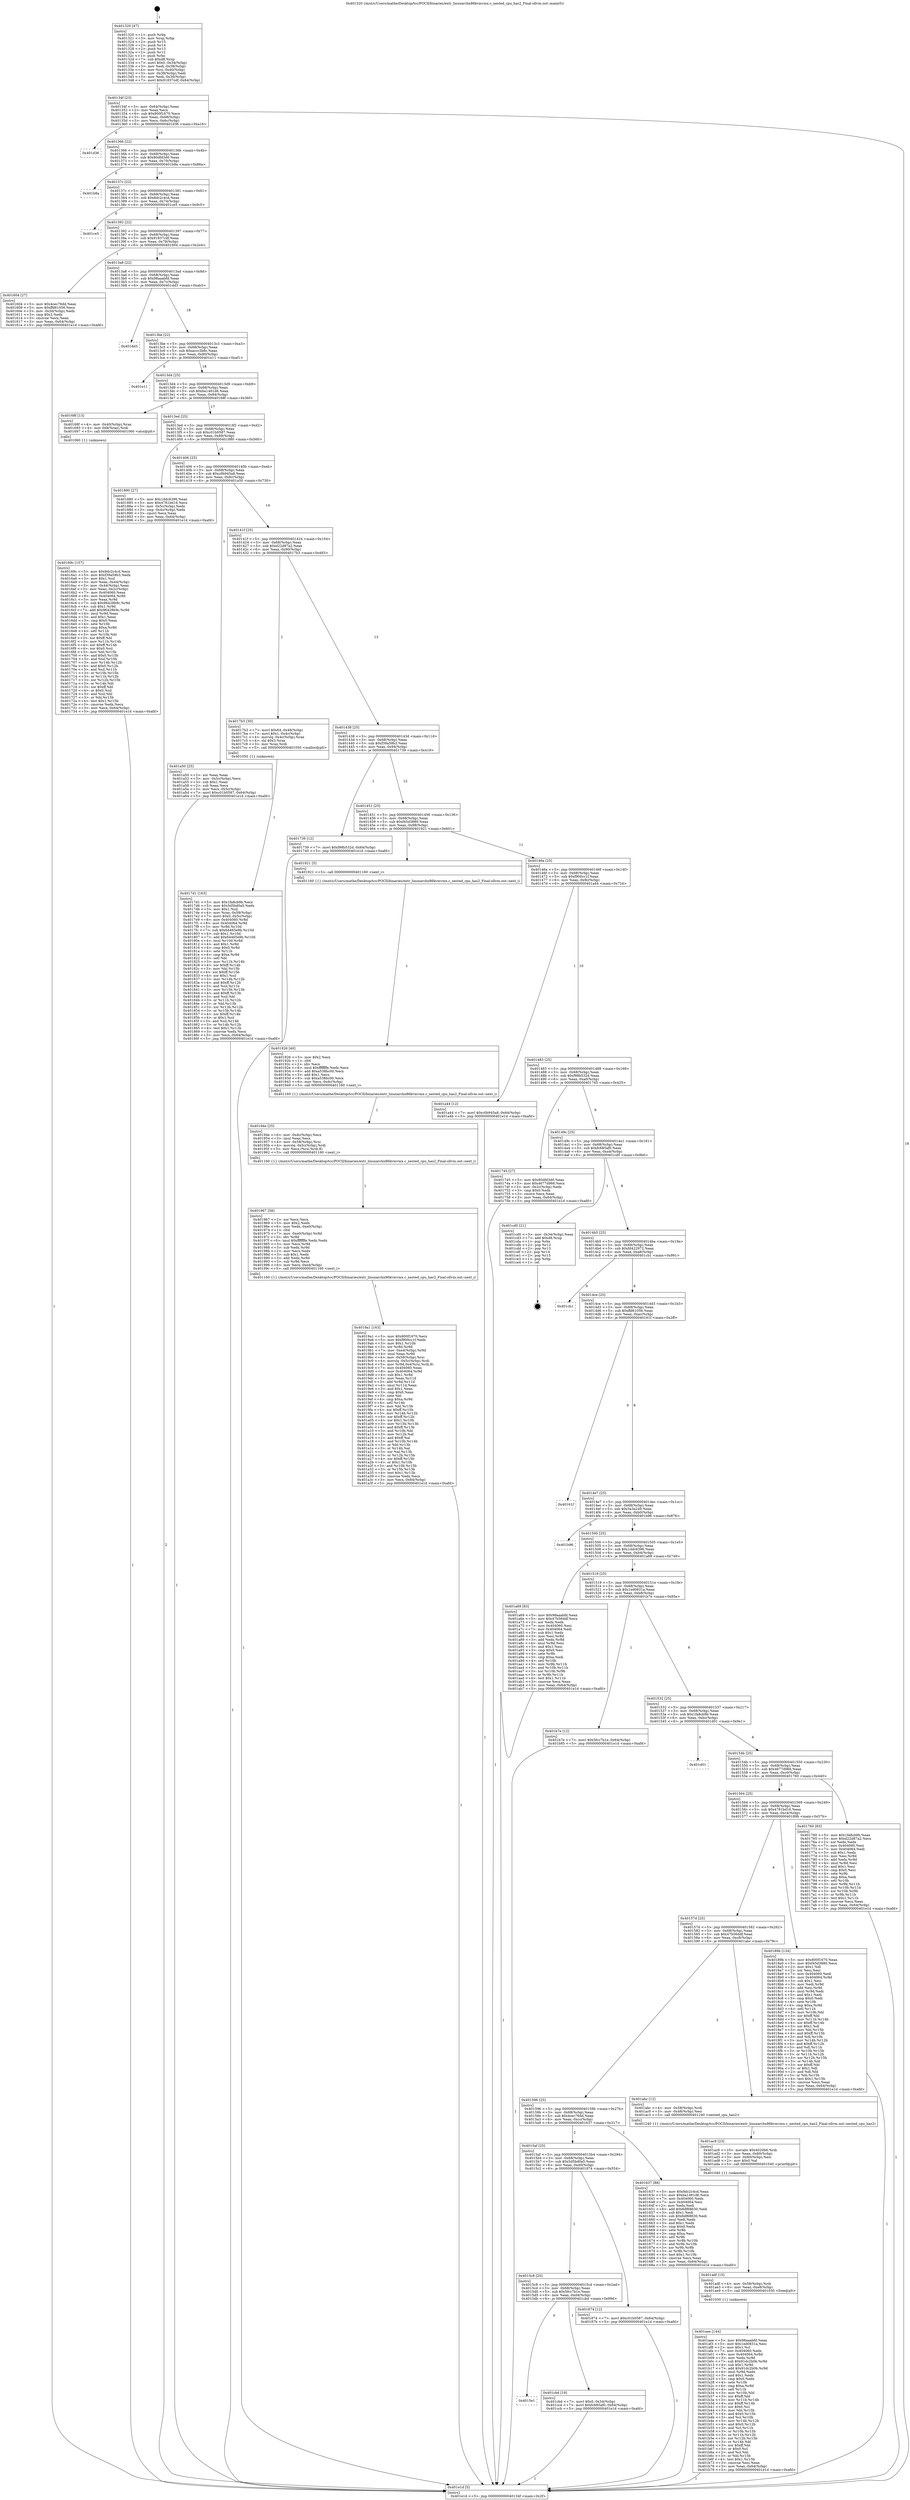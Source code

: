 digraph "0x401320" {
  label = "0x401320 (/mnt/c/Users/mathe/Desktop/tcc/POCII/binaries/extr_linuxarchx86kvmvmx.c_nested_cpu_has2_Final-ollvm.out::main(0))"
  labelloc = "t"
  node[shape=record]

  Entry [label="",width=0.3,height=0.3,shape=circle,fillcolor=black,style=filled]
  "0x40134f" [label="{
     0x40134f [23]\l
     | [instrs]\l
     &nbsp;&nbsp;0x40134f \<+3\>: mov -0x64(%rbp),%eax\l
     &nbsp;&nbsp;0x401352 \<+2\>: mov %eax,%ecx\l
     &nbsp;&nbsp;0x401354 \<+6\>: sub $0x800f1670,%ecx\l
     &nbsp;&nbsp;0x40135a \<+3\>: mov %eax,-0x68(%rbp)\l
     &nbsp;&nbsp;0x40135d \<+3\>: mov %ecx,-0x6c(%rbp)\l
     &nbsp;&nbsp;0x401360 \<+6\>: je 0000000000401d36 \<main+0xa16\>\l
  }"]
  "0x401d36" [label="{
     0x401d36\l
  }", style=dashed]
  "0x401366" [label="{
     0x401366 [22]\l
     | [instrs]\l
     &nbsp;&nbsp;0x401366 \<+5\>: jmp 000000000040136b \<main+0x4b\>\l
     &nbsp;&nbsp;0x40136b \<+3\>: mov -0x68(%rbp),%eax\l
     &nbsp;&nbsp;0x40136e \<+5\>: sub $0x80dfd3d0,%eax\l
     &nbsp;&nbsp;0x401373 \<+3\>: mov %eax,-0x70(%rbp)\l
     &nbsp;&nbsp;0x401376 \<+6\>: je 0000000000401b8a \<main+0x86a\>\l
  }"]
  Exit [label="",width=0.3,height=0.3,shape=circle,fillcolor=black,style=filled,peripheries=2]
  "0x401b8a" [label="{
     0x401b8a\l
  }", style=dashed]
  "0x40137c" [label="{
     0x40137c [22]\l
     | [instrs]\l
     &nbsp;&nbsp;0x40137c \<+5\>: jmp 0000000000401381 \<main+0x61\>\l
     &nbsp;&nbsp;0x401381 \<+3\>: mov -0x68(%rbp),%eax\l
     &nbsp;&nbsp;0x401384 \<+5\>: sub $0x8dc2c4cd,%eax\l
     &nbsp;&nbsp;0x401389 \<+3\>: mov %eax,-0x74(%rbp)\l
     &nbsp;&nbsp;0x40138c \<+6\>: je 0000000000401ce5 \<main+0x9c5\>\l
  }"]
  "0x4015e1" [label="{
     0x4015e1\l
  }", style=dashed]
  "0x401ce5" [label="{
     0x401ce5\l
  }", style=dashed]
  "0x401392" [label="{
     0x401392 [22]\l
     | [instrs]\l
     &nbsp;&nbsp;0x401392 \<+5\>: jmp 0000000000401397 \<main+0x77\>\l
     &nbsp;&nbsp;0x401397 \<+3\>: mov -0x68(%rbp),%eax\l
     &nbsp;&nbsp;0x40139a \<+5\>: sub $0x91837cdf,%eax\l
     &nbsp;&nbsp;0x40139f \<+3\>: mov %eax,-0x78(%rbp)\l
     &nbsp;&nbsp;0x4013a2 \<+6\>: je 0000000000401604 \<main+0x2e4\>\l
  }"]
  "0x401cbd" [label="{
     0x401cbd [19]\l
     | [instrs]\l
     &nbsp;&nbsp;0x401cbd \<+7\>: movl $0x0,-0x34(%rbp)\l
     &nbsp;&nbsp;0x401cc4 \<+7\>: movl $0xfc685af0,-0x64(%rbp)\l
     &nbsp;&nbsp;0x401ccb \<+5\>: jmp 0000000000401e1d \<main+0xafd\>\l
  }"]
  "0x401604" [label="{
     0x401604 [27]\l
     | [instrs]\l
     &nbsp;&nbsp;0x401604 \<+5\>: mov $0x4cec76dd,%eax\l
     &nbsp;&nbsp;0x401609 \<+5\>: mov $0xffd61056,%ecx\l
     &nbsp;&nbsp;0x40160e \<+3\>: mov -0x30(%rbp),%edx\l
     &nbsp;&nbsp;0x401611 \<+3\>: cmp $0x2,%edx\l
     &nbsp;&nbsp;0x401614 \<+3\>: cmovne %ecx,%eax\l
     &nbsp;&nbsp;0x401617 \<+3\>: mov %eax,-0x64(%rbp)\l
     &nbsp;&nbsp;0x40161a \<+5\>: jmp 0000000000401e1d \<main+0xafd\>\l
  }"]
  "0x4013a8" [label="{
     0x4013a8 [22]\l
     | [instrs]\l
     &nbsp;&nbsp;0x4013a8 \<+5\>: jmp 00000000004013ad \<main+0x8d\>\l
     &nbsp;&nbsp;0x4013ad \<+3\>: mov -0x68(%rbp),%eax\l
     &nbsp;&nbsp;0x4013b0 \<+5\>: sub $0x98aaabfd,%eax\l
     &nbsp;&nbsp;0x4013b5 \<+3\>: mov %eax,-0x7c(%rbp)\l
     &nbsp;&nbsp;0x4013b8 \<+6\>: je 0000000000401dd3 \<main+0xab3\>\l
  }"]
  "0x401e1d" [label="{
     0x401e1d [5]\l
     | [instrs]\l
     &nbsp;&nbsp;0x401e1d \<+5\>: jmp 000000000040134f \<main+0x2f\>\l
  }"]
  "0x401320" [label="{
     0x401320 [47]\l
     | [instrs]\l
     &nbsp;&nbsp;0x401320 \<+1\>: push %rbp\l
     &nbsp;&nbsp;0x401321 \<+3\>: mov %rsp,%rbp\l
     &nbsp;&nbsp;0x401324 \<+2\>: push %r15\l
     &nbsp;&nbsp;0x401326 \<+2\>: push %r14\l
     &nbsp;&nbsp;0x401328 \<+2\>: push %r13\l
     &nbsp;&nbsp;0x40132a \<+2\>: push %r12\l
     &nbsp;&nbsp;0x40132c \<+1\>: push %rbx\l
     &nbsp;&nbsp;0x40132d \<+7\>: sub $0xd8,%rsp\l
     &nbsp;&nbsp;0x401334 \<+7\>: movl $0x0,-0x34(%rbp)\l
     &nbsp;&nbsp;0x40133b \<+3\>: mov %edi,-0x38(%rbp)\l
     &nbsp;&nbsp;0x40133e \<+4\>: mov %rsi,-0x40(%rbp)\l
     &nbsp;&nbsp;0x401342 \<+3\>: mov -0x38(%rbp),%edi\l
     &nbsp;&nbsp;0x401345 \<+3\>: mov %edi,-0x30(%rbp)\l
     &nbsp;&nbsp;0x401348 \<+7\>: movl $0x91837cdf,-0x64(%rbp)\l
  }"]
  "0x401aee" [label="{
     0x401aee [144]\l
     | [instrs]\l
     &nbsp;&nbsp;0x401aee \<+5\>: mov $0x98aaabfd,%eax\l
     &nbsp;&nbsp;0x401af3 \<+5\>: mov $0x1ed0831a,%esi\l
     &nbsp;&nbsp;0x401af8 \<+2\>: mov $0x1,%cl\l
     &nbsp;&nbsp;0x401afa \<+7\>: mov 0x404060,%edx\l
     &nbsp;&nbsp;0x401b01 \<+8\>: mov 0x404064,%r8d\l
     &nbsp;&nbsp;0x401b09 \<+3\>: mov %edx,%r9d\l
     &nbsp;&nbsp;0x401b0c \<+7\>: sub $0x91dc2b0b,%r9d\l
     &nbsp;&nbsp;0x401b13 \<+4\>: sub $0x1,%r9d\l
     &nbsp;&nbsp;0x401b17 \<+7\>: add $0x91dc2b0b,%r9d\l
     &nbsp;&nbsp;0x401b1e \<+4\>: imul %r9d,%edx\l
     &nbsp;&nbsp;0x401b22 \<+3\>: and $0x1,%edx\l
     &nbsp;&nbsp;0x401b25 \<+3\>: cmp $0x0,%edx\l
     &nbsp;&nbsp;0x401b28 \<+4\>: sete %r10b\l
     &nbsp;&nbsp;0x401b2c \<+4\>: cmp $0xa,%r8d\l
     &nbsp;&nbsp;0x401b30 \<+4\>: setl %r11b\l
     &nbsp;&nbsp;0x401b34 \<+3\>: mov %r10b,%bl\l
     &nbsp;&nbsp;0x401b37 \<+3\>: xor $0xff,%bl\l
     &nbsp;&nbsp;0x401b3a \<+3\>: mov %r11b,%r14b\l
     &nbsp;&nbsp;0x401b3d \<+4\>: xor $0xff,%r14b\l
     &nbsp;&nbsp;0x401b41 \<+3\>: xor $0x0,%cl\l
     &nbsp;&nbsp;0x401b44 \<+3\>: mov %bl,%r15b\l
     &nbsp;&nbsp;0x401b47 \<+4\>: and $0x0,%r15b\l
     &nbsp;&nbsp;0x401b4b \<+3\>: and %cl,%r10b\l
     &nbsp;&nbsp;0x401b4e \<+3\>: mov %r14b,%r12b\l
     &nbsp;&nbsp;0x401b51 \<+4\>: and $0x0,%r12b\l
     &nbsp;&nbsp;0x401b55 \<+3\>: and %cl,%r11b\l
     &nbsp;&nbsp;0x401b58 \<+3\>: or %r10b,%r15b\l
     &nbsp;&nbsp;0x401b5b \<+3\>: or %r11b,%r12b\l
     &nbsp;&nbsp;0x401b5e \<+3\>: xor %r12b,%r15b\l
     &nbsp;&nbsp;0x401b61 \<+3\>: or %r14b,%bl\l
     &nbsp;&nbsp;0x401b64 \<+3\>: xor $0xff,%bl\l
     &nbsp;&nbsp;0x401b67 \<+3\>: or $0x0,%cl\l
     &nbsp;&nbsp;0x401b6a \<+2\>: and %cl,%bl\l
     &nbsp;&nbsp;0x401b6c \<+3\>: or %bl,%r15b\l
     &nbsp;&nbsp;0x401b6f \<+4\>: test $0x1,%r15b\l
     &nbsp;&nbsp;0x401b73 \<+3\>: cmovne %esi,%eax\l
     &nbsp;&nbsp;0x401b76 \<+3\>: mov %eax,-0x64(%rbp)\l
     &nbsp;&nbsp;0x401b79 \<+5\>: jmp 0000000000401e1d \<main+0xafd\>\l
  }"]
  "0x401dd3" [label="{
     0x401dd3\l
  }", style=dashed]
  "0x4013be" [label="{
     0x4013be [22]\l
     | [instrs]\l
     &nbsp;&nbsp;0x4013be \<+5\>: jmp 00000000004013c3 \<main+0xa3\>\l
     &nbsp;&nbsp;0x4013c3 \<+3\>: mov -0x68(%rbp),%eax\l
     &nbsp;&nbsp;0x4013c6 \<+5\>: sub $0xaccc3b8c,%eax\l
     &nbsp;&nbsp;0x4013cb \<+3\>: mov %eax,-0x80(%rbp)\l
     &nbsp;&nbsp;0x4013ce \<+6\>: je 0000000000401e11 \<main+0xaf1\>\l
  }"]
  "0x401adf" [label="{
     0x401adf [15]\l
     | [instrs]\l
     &nbsp;&nbsp;0x401adf \<+4\>: mov -0x58(%rbp),%rdi\l
     &nbsp;&nbsp;0x401ae3 \<+6\>: mov %eax,-0xe8(%rbp)\l
     &nbsp;&nbsp;0x401ae9 \<+5\>: call 0000000000401030 \<free@plt\>\l
     | [calls]\l
     &nbsp;&nbsp;0x401030 \{1\} (unknown)\l
  }"]
  "0x401e11" [label="{
     0x401e11\l
  }", style=dashed]
  "0x4013d4" [label="{
     0x4013d4 [25]\l
     | [instrs]\l
     &nbsp;&nbsp;0x4013d4 \<+5\>: jmp 00000000004013d9 \<main+0xb9\>\l
     &nbsp;&nbsp;0x4013d9 \<+3\>: mov -0x68(%rbp),%eax\l
     &nbsp;&nbsp;0x4013dc \<+5\>: sub $0xba1481d6,%eax\l
     &nbsp;&nbsp;0x4013e1 \<+6\>: mov %eax,-0x84(%rbp)\l
     &nbsp;&nbsp;0x4013e7 \<+6\>: je 000000000040168f \<main+0x36f\>\l
  }"]
  "0x401ac8" [label="{
     0x401ac8 [23]\l
     | [instrs]\l
     &nbsp;&nbsp;0x401ac8 \<+10\>: movabs $0x4020b6,%rdi\l
     &nbsp;&nbsp;0x401ad2 \<+3\>: mov %eax,-0x60(%rbp)\l
     &nbsp;&nbsp;0x401ad5 \<+3\>: mov -0x60(%rbp),%esi\l
     &nbsp;&nbsp;0x401ad8 \<+2\>: mov $0x0,%al\l
     &nbsp;&nbsp;0x401ada \<+5\>: call 0000000000401040 \<printf@plt\>\l
     | [calls]\l
     &nbsp;&nbsp;0x401040 \{1\} (unknown)\l
  }"]
  "0x40168f" [label="{
     0x40168f [13]\l
     | [instrs]\l
     &nbsp;&nbsp;0x40168f \<+4\>: mov -0x40(%rbp),%rax\l
     &nbsp;&nbsp;0x401693 \<+4\>: mov 0x8(%rax),%rdi\l
     &nbsp;&nbsp;0x401697 \<+5\>: call 0000000000401060 \<atoi@plt\>\l
     | [calls]\l
     &nbsp;&nbsp;0x401060 \{1\} (unknown)\l
  }"]
  "0x4013ed" [label="{
     0x4013ed [25]\l
     | [instrs]\l
     &nbsp;&nbsp;0x4013ed \<+5\>: jmp 00000000004013f2 \<main+0xd2\>\l
     &nbsp;&nbsp;0x4013f2 \<+3\>: mov -0x68(%rbp),%eax\l
     &nbsp;&nbsp;0x4013f5 \<+5\>: sub $0xc01b0587,%eax\l
     &nbsp;&nbsp;0x4013fa \<+6\>: mov %eax,-0x88(%rbp)\l
     &nbsp;&nbsp;0x401400 \<+6\>: je 0000000000401880 \<main+0x560\>\l
  }"]
  "0x4019a1" [label="{
     0x4019a1 [163]\l
     | [instrs]\l
     &nbsp;&nbsp;0x4019a1 \<+5\>: mov $0x800f1670,%ecx\l
     &nbsp;&nbsp;0x4019a6 \<+5\>: mov $0xf900cc1f,%edx\l
     &nbsp;&nbsp;0x4019ab \<+3\>: mov $0x1,%r10b\l
     &nbsp;&nbsp;0x4019ae \<+3\>: xor %r8d,%r8d\l
     &nbsp;&nbsp;0x4019b1 \<+7\>: mov -0xe4(%rbp),%r9d\l
     &nbsp;&nbsp;0x4019b8 \<+4\>: imul %eax,%r9d\l
     &nbsp;&nbsp;0x4019bc \<+4\>: mov -0x58(%rbp),%rsi\l
     &nbsp;&nbsp;0x4019c0 \<+4\>: movslq -0x5c(%rbp),%rdi\l
     &nbsp;&nbsp;0x4019c4 \<+5\>: mov %r9d,0x4(%rsi,%rdi,8)\l
     &nbsp;&nbsp;0x4019c9 \<+7\>: mov 0x404060,%eax\l
     &nbsp;&nbsp;0x4019d0 \<+8\>: mov 0x404064,%r9d\l
     &nbsp;&nbsp;0x4019d8 \<+4\>: sub $0x1,%r8d\l
     &nbsp;&nbsp;0x4019dc \<+3\>: mov %eax,%r11d\l
     &nbsp;&nbsp;0x4019df \<+3\>: add %r8d,%r11d\l
     &nbsp;&nbsp;0x4019e2 \<+4\>: imul %r11d,%eax\l
     &nbsp;&nbsp;0x4019e6 \<+3\>: and $0x1,%eax\l
     &nbsp;&nbsp;0x4019e9 \<+3\>: cmp $0x0,%eax\l
     &nbsp;&nbsp;0x4019ec \<+3\>: sete %bl\l
     &nbsp;&nbsp;0x4019ef \<+4\>: cmp $0xa,%r9d\l
     &nbsp;&nbsp;0x4019f3 \<+4\>: setl %r14b\l
     &nbsp;&nbsp;0x4019f7 \<+3\>: mov %bl,%r15b\l
     &nbsp;&nbsp;0x4019fa \<+4\>: xor $0xff,%r15b\l
     &nbsp;&nbsp;0x4019fe \<+3\>: mov %r14b,%r12b\l
     &nbsp;&nbsp;0x401a01 \<+4\>: xor $0xff,%r12b\l
     &nbsp;&nbsp;0x401a05 \<+4\>: xor $0x1,%r10b\l
     &nbsp;&nbsp;0x401a09 \<+3\>: mov %r15b,%r13b\l
     &nbsp;&nbsp;0x401a0c \<+4\>: and $0xff,%r13b\l
     &nbsp;&nbsp;0x401a10 \<+3\>: and %r10b,%bl\l
     &nbsp;&nbsp;0x401a13 \<+3\>: mov %r12b,%al\l
     &nbsp;&nbsp;0x401a16 \<+2\>: and $0xff,%al\l
     &nbsp;&nbsp;0x401a18 \<+3\>: and %r10b,%r14b\l
     &nbsp;&nbsp;0x401a1b \<+3\>: or %bl,%r13b\l
     &nbsp;&nbsp;0x401a1e \<+3\>: or %r14b,%al\l
     &nbsp;&nbsp;0x401a21 \<+3\>: xor %al,%r13b\l
     &nbsp;&nbsp;0x401a24 \<+3\>: or %r12b,%r15b\l
     &nbsp;&nbsp;0x401a27 \<+4\>: xor $0xff,%r15b\l
     &nbsp;&nbsp;0x401a2b \<+4\>: or $0x1,%r10b\l
     &nbsp;&nbsp;0x401a2f \<+3\>: and %r10b,%r15b\l
     &nbsp;&nbsp;0x401a32 \<+3\>: or %r15b,%r13b\l
     &nbsp;&nbsp;0x401a35 \<+4\>: test $0x1,%r13b\l
     &nbsp;&nbsp;0x401a39 \<+3\>: cmovne %edx,%ecx\l
     &nbsp;&nbsp;0x401a3c \<+3\>: mov %ecx,-0x64(%rbp)\l
     &nbsp;&nbsp;0x401a3f \<+5\>: jmp 0000000000401e1d \<main+0xafd\>\l
  }"]
  "0x401880" [label="{
     0x401880 [27]\l
     | [instrs]\l
     &nbsp;&nbsp;0x401880 \<+5\>: mov $0x1ddc6396,%eax\l
     &nbsp;&nbsp;0x401885 \<+5\>: mov $0x4781bd16,%ecx\l
     &nbsp;&nbsp;0x40188a \<+3\>: mov -0x5c(%rbp),%edx\l
     &nbsp;&nbsp;0x40188d \<+3\>: cmp -0x4c(%rbp),%edx\l
     &nbsp;&nbsp;0x401890 \<+3\>: cmovl %ecx,%eax\l
     &nbsp;&nbsp;0x401893 \<+3\>: mov %eax,-0x64(%rbp)\l
     &nbsp;&nbsp;0x401896 \<+5\>: jmp 0000000000401e1d \<main+0xafd\>\l
  }"]
  "0x401406" [label="{
     0x401406 [25]\l
     | [instrs]\l
     &nbsp;&nbsp;0x401406 \<+5\>: jmp 000000000040140b \<main+0xeb\>\l
     &nbsp;&nbsp;0x40140b \<+3\>: mov -0x68(%rbp),%eax\l
     &nbsp;&nbsp;0x40140e \<+5\>: sub $0xc0b945a8,%eax\l
     &nbsp;&nbsp;0x401413 \<+6\>: mov %eax,-0x8c(%rbp)\l
     &nbsp;&nbsp;0x401419 \<+6\>: je 0000000000401a50 \<main+0x730\>\l
  }"]
  "0x401967" [label="{
     0x401967 [58]\l
     | [instrs]\l
     &nbsp;&nbsp;0x401967 \<+2\>: xor %ecx,%ecx\l
     &nbsp;&nbsp;0x401969 \<+5\>: mov $0x2,%edx\l
     &nbsp;&nbsp;0x40196e \<+6\>: mov %edx,-0xe0(%rbp)\l
     &nbsp;&nbsp;0x401974 \<+1\>: cltd\l
     &nbsp;&nbsp;0x401975 \<+7\>: mov -0xe0(%rbp),%r8d\l
     &nbsp;&nbsp;0x40197c \<+3\>: idiv %r8d\l
     &nbsp;&nbsp;0x40197f \<+6\>: imul $0xfffffffe,%edx,%edx\l
     &nbsp;&nbsp;0x401985 \<+3\>: mov %ecx,%r9d\l
     &nbsp;&nbsp;0x401988 \<+3\>: sub %edx,%r9d\l
     &nbsp;&nbsp;0x40198b \<+2\>: mov %ecx,%edx\l
     &nbsp;&nbsp;0x40198d \<+3\>: sub $0x1,%edx\l
     &nbsp;&nbsp;0x401990 \<+3\>: add %edx,%r9d\l
     &nbsp;&nbsp;0x401993 \<+3\>: sub %r9d,%ecx\l
     &nbsp;&nbsp;0x401996 \<+6\>: mov %ecx,-0xe4(%rbp)\l
     &nbsp;&nbsp;0x40199c \<+5\>: call 0000000000401160 \<next_i\>\l
     | [calls]\l
     &nbsp;&nbsp;0x401160 \{1\} (/mnt/c/Users/mathe/Desktop/tcc/POCII/binaries/extr_linuxarchx86kvmvmx.c_nested_cpu_has2_Final-ollvm.out::next_i)\l
  }"]
  "0x401a50" [label="{
     0x401a50 [25]\l
     | [instrs]\l
     &nbsp;&nbsp;0x401a50 \<+2\>: xor %eax,%eax\l
     &nbsp;&nbsp;0x401a52 \<+3\>: mov -0x5c(%rbp),%ecx\l
     &nbsp;&nbsp;0x401a55 \<+3\>: sub $0x1,%eax\l
     &nbsp;&nbsp;0x401a58 \<+2\>: sub %eax,%ecx\l
     &nbsp;&nbsp;0x401a5a \<+3\>: mov %ecx,-0x5c(%rbp)\l
     &nbsp;&nbsp;0x401a5d \<+7\>: movl $0xc01b0587,-0x64(%rbp)\l
     &nbsp;&nbsp;0x401a64 \<+5\>: jmp 0000000000401e1d \<main+0xafd\>\l
  }"]
  "0x40141f" [label="{
     0x40141f [25]\l
     | [instrs]\l
     &nbsp;&nbsp;0x40141f \<+5\>: jmp 0000000000401424 \<main+0x104\>\l
     &nbsp;&nbsp;0x401424 \<+3\>: mov -0x68(%rbp),%eax\l
     &nbsp;&nbsp;0x401427 \<+5\>: sub $0xd22d87a2,%eax\l
     &nbsp;&nbsp;0x40142c \<+6\>: mov %eax,-0x90(%rbp)\l
     &nbsp;&nbsp;0x401432 \<+6\>: je 00000000004017b3 \<main+0x493\>\l
  }"]
  "0x40194e" [label="{
     0x40194e [25]\l
     | [instrs]\l
     &nbsp;&nbsp;0x40194e \<+6\>: mov -0xdc(%rbp),%ecx\l
     &nbsp;&nbsp;0x401954 \<+3\>: imul %eax,%ecx\l
     &nbsp;&nbsp;0x401957 \<+4\>: mov -0x58(%rbp),%rsi\l
     &nbsp;&nbsp;0x40195b \<+4\>: movslq -0x5c(%rbp),%rdi\l
     &nbsp;&nbsp;0x40195f \<+3\>: mov %ecx,(%rsi,%rdi,8)\l
     &nbsp;&nbsp;0x401962 \<+5\>: call 0000000000401160 \<next_i\>\l
     | [calls]\l
     &nbsp;&nbsp;0x401160 \{1\} (/mnt/c/Users/mathe/Desktop/tcc/POCII/binaries/extr_linuxarchx86kvmvmx.c_nested_cpu_has2_Final-ollvm.out::next_i)\l
  }"]
  "0x4017b3" [label="{
     0x4017b3 [30]\l
     | [instrs]\l
     &nbsp;&nbsp;0x4017b3 \<+7\>: movl $0x64,-0x48(%rbp)\l
     &nbsp;&nbsp;0x4017ba \<+7\>: movl $0x1,-0x4c(%rbp)\l
     &nbsp;&nbsp;0x4017c1 \<+4\>: movslq -0x4c(%rbp),%rax\l
     &nbsp;&nbsp;0x4017c5 \<+4\>: shl $0x3,%rax\l
     &nbsp;&nbsp;0x4017c9 \<+3\>: mov %rax,%rdi\l
     &nbsp;&nbsp;0x4017cc \<+5\>: call 0000000000401050 \<malloc@plt\>\l
     | [calls]\l
     &nbsp;&nbsp;0x401050 \{1\} (unknown)\l
  }"]
  "0x401438" [label="{
     0x401438 [25]\l
     | [instrs]\l
     &nbsp;&nbsp;0x401438 \<+5\>: jmp 000000000040143d \<main+0x11d\>\l
     &nbsp;&nbsp;0x40143d \<+3\>: mov -0x68(%rbp),%eax\l
     &nbsp;&nbsp;0x401440 \<+5\>: sub $0xf39a59b3,%eax\l
     &nbsp;&nbsp;0x401445 \<+6\>: mov %eax,-0x94(%rbp)\l
     &nbsp;&nbsp;0x40144b \<+6\>: je 0000000000401739 \<main+0x419\>\l
  }"]
  "0x401926" [label="{
     0x401926 [40]\l
     | [instrs]\l
     &nbsp;&nbsp;0x401926 \<+5\>: mov $0x2,%ecx\l
     &nbsp;&nbsp;0x40192b \<+1\>: cltd\l
     &nbsp;&nbsp;0x40192c \<+2\>: idiv %ecx\l
     &nbsp;&nbsp;0x40192e \<+6\>: imul $0xfffffffe,%edx,%ecx\l
     &nbsp;&nbsp;0x401934 \<+6\>: add $0xa538bc00,%ecx\l
     &nbsp;&nbsp;0x40193a \<+3\>: add $0x1,%ecx\l
     &nbsp;&nbsp;0x40193d \<+6\>: sub $0xa538bc00,%ecx\l
     &nbsp;&nbsp;0x401943 \<+6\>: mov %ecx,-0xdc(%rbp)\l
     &nbsp;&nbsp;0x401949 \<+5\>: call 0000000000401160 \<next_i\>\l
     | [calls]\l
     &nbsp;&nbsp;0x401160 \{1\} (/mnt/c/Users/mathe/Desktop/tcc/POCII/binaries/extr_linuxarchx86kvmvmx.c_nested_cpu_has2_Final-ollvm.out::next_i)\l
  }"]
  "0x401739" [label="{
     0x401739 [12]\l
     | [instrs]\l
     &nbsp;&nbsp;0x401739 \<+7\>: movl $0xf98b532d,-0x64(%rbp)\l
     &nbsp;&nbsp;0x401740 \<+5\>: jmp 0000000000401e1d \<main+0xafd\>\l
  }"]
  "0x401451" [label="{
     0x401451 [25]\l
     | [instrs]\l
     &nbsp;&nbsp;0x401451 \<+5\>: jmp 0000000000401456 \<main+0x136\>\l
     &nbsp;&nbsp;0x401456 \<+3\>: mov -0x68(%rbp),%eax\l
     &nbsp;&nbsp;0x401459 \<+5\>: sub $0xf45d3880,%eax\l
     &nbsp;&nbsp;0x40145e \<+6\>: mov %eax,-0x98(%rbp)\l
     &nbsp;&nbsp;0x401464 \<+6\>: je 0000000000401921 \<main+0x601\>\l
  }"]
  "0x4015c8" [label="{
     0x4015c8 [25]\l
     | [instrs]\l
     &nbsp;&nbsp;0x4015c8 \<+5\>: jmp 00000000004015cd \<main+0x2ad\>\l
     &nbsp;&nbsp;0x4015cd \<+3\>: mov -0x68(%rbp),%eax\l
     &nbsp;&nbsp;0x4015d0 \<+5\>: sub $0x5fcc7b1e,%eax\l
     &nbsp;&nbsp;0x4015d5 \<+6\>: mov %eax,-0xd4(%rbp)\l
     &nbsp;&nbsp;0x4015db \<+6\>: je 0000000000401cbd \<main+0x99d\>\l
  }"]
  "0x401921" [label="{
     0x401921 [5]\l
     | [instrs]\l
     &nbsp;&nbsp;0x401921 \<+5\>: call 0000000000401160 \<next_i\>\l
     | [calls]\l
     &nbsp;&nbsp;0x401160 \{1\} (/mnt/c/Users/mathe/Desktop/tcc/POCII/binaries/extr_linuxarchx86kvmvmx.c_nested_cpu_has2_Final-ollvm.out::next_i)\l
  }"]
  "0x40146a" [label="{
     0x40146a [25]\l
     | [instrs]\l
     &nbsp;&nbsp;0x40146a \<+5\>: jmp 000000000040146f \<main+0x14f\>\l
     &nbsp;&nbsp;0x40146f \<+3\>: mov -0x68(%rbp),%eax\l
     &nbsp;&nbsp;0x401472 \<+5\>: sub $0xf900cc1f,%eax\l
     &nbsp;&nbsp;0x401477 \<+6\>: mov %eax,-0x9c(%rbp)\l
     &nbsp;&nbsp;0x40147d \<+6\>: je 0000000000401a44 \<main+0x724\>\l
  }"]
  "0x401874" [label="{
     0x401874 [12]\l
     | [instrs]\l
     &nbsp;&nbsp;0x401874 \<+7\>: movl $0xc01b0587,-0x64(%rbp)\l
     &nbsp;&nbsp;0x40187b \<+5\>: jmp 0000000000401e1d \<main+0xafd\>\l
  }"]
  "0x401a44" [label="{
     0x401a44 [12]\l
     | [instrs]\l
     &nbsp;&nbsp;0x401a44 \<+7\>: movl $0xc0b945a8,-0x64(%rbp)\l
     &nbsp;&nbsp;0x401a4b \<+5\>: jmp 0000000000401e1d \<main+0xafd\>\l
  }"]
  "0x401483" [label="{
     0x401483 [25]\l
     | [instrs]\l
     &nbsp;&nbsp;0x401483 \<+5\>: jmp 0000000000401488 \<main+0x168\>\l
     &nbsp;&nbsp;0x401488 \<+3\>: mov -0x68(%rbp),%eax\l
     &nbsp;&nbsp;0x40148b \<+5\>: sub $0xf98b532d,%eax\l
     &nbsp;&nbsp;0x401490 \<+6\>: mov %eax,-0xa0(%rbp)\l
     &nbsp;&nbsp;0x401496 \<+6\>: je 0000000000401745 \<main+0x425\>\l
  }"]
  "0x4017d1" [label="{
     0x4017d1 [163]\l
     | [instrs]\l
     &nbsp;&nbsp;0x4017d1 \<+5\>: mov $0x1fa8cb9b,%ecx\l
     &nbsp;&nbsp;0x4017d6 \<+5\>: mov $0x5d5bd0a5,%edx\l
     &nbsp;&nbsp;0x4017db \<+3\>: mov $0x1,%sil\l
     &nbsp;&nbsp;0x4017de \<+4\>: mov %rax,-0x58(%rbp)\l
     &nbsp;&nbsp;0x4017e2 \<+7\>: movl $0x0,-0x5c(%rbp)\l
     &nbsp;&nbsp;0x4017e9 \<+8\>: mov 0x404060,%r8d\l
     &nbsp;&nbsp;0x4017f1 \<+8\>: mov 0x404064,%r9d\l
     &nbsp;&nbsp;0x4017f9 \<+3\>: mov %r8d,%r10d\l
     &nbsp;&nbsp;0x4017fc \<+7\>: sub $0x64465e9b,%r10d\l
     &nbsp;&nbsp;0x401803 \<+4\>: sub $0x1,%r10d\l
     &nbsp;&nbsp;0x401807 \<+7\>: add $0x64465e9b,%r10d\l
     &nbsp;&nbsp;0x40180e \<+4\>: imul %r10d,%r8d\l
     &nbsp;&nbsp;0x401812 \<+4\>: and $0x1,%r8d\l
     &nbsp;&nbsp;0x401816 \<+4\>: cmp $0x0,%r8d\l
     &nbsp;&nbsp;0x40181a \<+4\>: sete %r11b\l
     &nbsp;&nbsp;0x40181e \<+4\>: cmp $0xa,%r9d\l
     &nbsp;&nbsp;0x401822 \<+3\>: setl %bl\l
     &nbsp;&nbsp;0x401825 \<+3\>: mov %r11b,%r14b\l
     &nbsp;&nbsp;0x401828 \<+4\>: xor $0xff,%r14b\l
     &nbsp;&nbsp;0x40182c \<+3\>: mov %bl,%r15b\l
     &nbsp;&nbsp;0x40182f \<+4\>: xor $0xff,%r15b\l
     &nbsp;&nbsp;0x401833 \<+4\>: xor $0x1,%sil\l
     &nbsp;&nbsp;0x401837 \<+3\>: mov %r14b,%r12b\l
     &nbsp;&nbsp;0x40183a \<+4\>: and $0xff,%r12b\l
     &nbsp;&nbsp;0x40183e \<+3\>: and %sil,%r11b\l
     &nbsp;&nbsp;0x401841 \<+3\>: mov %r15b,%r13b\l
     &nbsp;&nbsp;0x401844 \<+4\>: and $0xff,%r13b\l
     &nbsp;&nbsp;0x401848 \<+3\>: and %sil,%bl\l
     &nbsp;&nbsp;0x40184b \<+3\>: or %r11b,%r12b\l
     &nbsp;&nbsp;0x40184e \<+3\>: or %bl,%r13b\l
     &nbsp;&nbsp;0x401851 \<+3\>: xor %r13b,%r12b\l
     &nbsp;&nbsp;0x401854 \<+3\>: or %r15b,%r14b\l
     &nbsp;&nbsp;0x401857 \<+4\>: xor $0xff,%r14b\l
     &nbsp;&nbsp;0x40185b \<+4\>: or $0x1,%sil\l
     &nbsp;&nbsp;0x40185f \<+3\>: and %sil,%r14b\l
     &nbsp;&nbsp;0x401862 \<+3\>: or %r14b,%r12b\l
     &nbsp;&nbsp;0x401865 \<+4\>: test $0x1,%r12b\l
     &nbsp;&nbsp;0x401869 \<+3\>: cmovne %edx,%ecx\l
     &nbsp;&nbsp;0x40186c \<+3\>: mov %ecx,-0x64(%rbp)\l
     &nbsp;&nbsp;0x40186f \<+5\>: jmp 0000000000401e1d \<main+0xafd\>\l
  }"]
  "0x401745" [label="{
     0x401745 [27]\l
     | [instrs]\l
     &nbsp;&nbsp;0x401745 \<+5\>: mov $0x80dfd3d0,%eax\l
     &nbsp;&nbsp;0x40174a \<+5\>: mov $0x4677d966,%ecx\l
     &nbsp;&nbsp;0x40174f \<+3\>: mov -0x2c(%rbp),%edx\l
     &nbsp;&nbsp;0x401752 \<+3\>: cmp $0x0,%edx\l
     &nbsp;&nbsp;0x401755 \<+3\>: cmove %ecx,%eax\l
     &nbsp;&nbsp;0x401758 \<+3\>: mov %eax,-0x64(%rbp)\l
     &nbsp;&nbsp;0x40175b \<+5\>: jmp 0000000000401e1d \<main+0xafd\>\l
  }"]
  "0x40149c" [label="{
     0x40149c [25]\l
     | [instrs]\l
     &nbsp;&nbsp;0x40149c \<+5\>: jmp 00000000004014a1 \<main+0x181\>\l
     &nbsp;&nbsp;0x4014a1 \<+3\>: mov -0x68(%rbp),%eax\l
     &nbsp;&nbsp;0x4014a4 \<+5\>: sub $0xfc685af0,%eax\l
     &nbsp;&nbsp;0x4014a9 \<+6\>: mov %eax,-0xa4(%rbp)\l
     &nbsp;&nbsp;0x4014af \<+6\>: je 0000000000401cd0 \<main+0x9b0\>\l
  }"]
  "0x40169c" [label="{
     0x40169c [157]\l
     | [instrs]\l
     &nbsp;&nbsp;0x40169c \<+5\>: mov $0x8dc2c4cd,%ecx\l
     &nbsp;&nbsp;0x4016a1 \<+5\>: mov $0xf39a59b3,%edx\l
     &nbsp;&nbsp;0x4016a6 \<+3\>: mov $0x1,%sil\l
     &nbsp;&nbsp;0x4016a9 \<+3\>: mov %eax,-0x44(%rbp)\l
     &nbsp;&nbsp;0x4016ac \<+3\>: mov -0x44(%rbp),%eax\l
     &nbsp;&nbsp;0x4016af \<+3\>: mov %eax,-0x2c(%rbp)\l
     &nbsp;&nbsp;0x4016b2 \<+7\>: mov 0x404060,%eax\l
     &nbsp;&nbsp;0x4016b9 \<+8\>: mov 0x404064,%r8d\l
     &nbsp;&nbsp;0x4016c1 \<+3\>: mov %eax,%r9d\l
     &nbsp;&nbsp;0x4016c4 \<+7\>: sub $0x96428b9c,%r9d\l
     &nbsp;&nbsp;0x4016cb \<+4\>: sub $0x1,%r9d\l
     &nbsp;&nbsp;0x4016cf \<+7\>: add $0x96428b9c,%r9d\l
     &nbsp;&nbsp;0x4016d6 \<+4\>: imul %r9d,%eax\l
     &nbsp;&nbsp;0x4016da \<+3\>: and $0x1,%eax\l
     &nbsp;&nbsp;0x4016dd \<+3\>: cmp $0x0,%eax\l
     &nbsp;&nbsp;0x4016e0 \<+4\>: sete %r10b\l
     &nbsp;&nbsp;0x4016e4 \<+4\>: cmp $0xa,%r8d\l
     &nbsp;&nbsp;0x4016e8 \<+4\>: setl %r11b\l
     &nbsp;&nbsp;0x4016ec \<+3\>: mov %r10b,%bl\l
     &nbsp;&nbsp;0x4016ef \<+3\>: xor $0xff,%bl\l
     &nbsp;&nbsp;0x4016f2 \<+3\>: mov %r11b,%r14b\l
     &nbsp;&nbsp;0x4016f5 \<+4\>: xor $0xff,%r14b\l
     &nbsp;&nbsp;0x4016f9 \<+4\>: xor $0x0,%sil\l
     &nbsp;&nbsp;0x4016fd \<+3\>: mov %bl,%r15b\l
     &nbsp;&nbsp;0x401700 \<+4\>: and $0x0,%r15b\l
     &nbsp;&nbsp;0x401704 \<+3\>: and %sil,%r10b\l
     &nbsp;&nbsp;0x401707 \<+3\>: mov %r14b,%r12b\l
     &nbsp;&nbsp;0x40170a \<+4\>: and $0x0,%r12b\l
     &nbsp;&nbsp;0x40170e \<+3\>: and %sil,%r11b\l
     &nbsp;&nbsp;0x401711 \<+3\>: or %r10b,%r15b\l
     &nbsp;&nbsp;0x401714 \<+3\>: or %r11b,%r12b\l
     &nbsp;&nbsp;0x401717 \<+3\>: xor %r12b,%r15b\l
     &nbsp;&nbsp;0x40171a \<+3\>: or %r14b,%bl\l
     &nbsp;&nbsp;0x40171d \<+3\>: xor $0xff,%bl\l
     &nbsp;&nbsp;0x401720 \<+4\>: or $0x0,%sil\l
     &nbsp;&nbsp;0x401724 \<+3\>: and %sil,%bl\l
     &nbsp;&nbsp;0x401727 \<+3\>: or %bl,%r15b\l
     &nbsp;&nbsp;0x40172a \<+4\>: test $0x1,%r15b\l
     &nbsp;&nbsp;0x40172e \<+3\>: cmovne %edx,%ecx\l
     &nbsp;&nbsp;0x401731 \<+3\>: mov %ecx,-0x64(%rbp)\l
     &nbsp;&nbsp;0x401734 \<+5\>: jmp 0000000000401e1d \<main+0xafd\>\l
  }"]
  "0x401cd0" [label="{
     0x401cd0 [21]\l
     | [instrs]\l
     &nbsp;&nbsp;0x401cd0 \<+3\>: mov -0x34(%rbp),%eax\l
     &nbsp;&nbsp;0x401cd3 \<+7\>: add $0xd8,%rsp\l
     &nbsp;&nbsp;0x401cda \<+1\>: pop %rbx\l
     &nbsp;&nbsp;0x401cdb \<+2\>: pop %r12\l
     &nbsp;&nbsp;0x401cdd \<+2\>: pop %r13\l
     &nbsp;&nbsp;0x401cdf \<+2\>: pop %r14\l
     &nbsp;&nbsp;0x401ce1 \<+2\>: pop %r15\l
     &nbsp;&nbsp;0x401ce3 \<+1\>: pop %rbp\l
     &nbsp;&nbsp;0x401ce4 \<+1\>: ret\l
  }"]
  "0x4014b5" [label="{
     0x4014b5 [25]\l
     | [instrs]\l
     &nbsp;&nbsp;0x4014b5 \<+5\>: jmp 00000000004014ba \<main+0x19a\>\l
     &nbsp;&nbsp;0x4014ba \<+3\>: mov -0x68(%rbp),%eax\l
     &nbsp;&nbsp;0x4014bd \<+5\>: sub $0xfd422972,%eax\l
     &nbsp;&nbsp;0x4014c2 \<+6\>: mov %eax,-0xa8(%rbp)\l
     &nbsp;&nbsp;0x4014c8 \<+6\>: je 0000000000401cb1 \<main+0x991\>\l
  }"]
  "0x4015af" [label="{
     0x4015af [25]\l
     | [instrs]\l
     &nbsp;&nbsp;0x4015af \<+5\>: jmp 00000000004015b4 \<main+0x294\>\l
     &nbsp;&nbsp;0x4015b4 \<+3\>: mov -0x68(%rbp),%eax\l
     &nbsp;&nbsp;0x4015b7 \<+5\>: sub $0x5d5bd0a5,%eax\l
     &nbsp;&nbsp;0x4015bc \<+6\>: mov %eax,-0xd0(%rbp)\l
     &nbsp;&nbsp;0x4015c2 \<+6\>: je 0000000000401874 \<main+0x554\>\l
  }"]
  "0x401cb1" [label="{
     0x401cb1\l
  }", style=dashed]
  "0x4014ce" [label="{
     0x4014ce [25]\l
     | [instrs]\l
     &nbsp;&nbsp;0x4014ce \<+5\>: jmp 00000000004014d3 \<main+0x1b3\>\l
     &nbsp;&nbsp;0x4014d3 \<+3\>: mov -0x68(%rbp),%eax\l
     &nbsp;&nbsp;0x4014d6 \<+5\>: sub $0xffd61056,%eax\l
     &nbsp;&nbsp;0x4014db \<+6\>: mov %eax,-0xac(%rbp)\l
     &nbsp;&nbsp;0x4014e1 \<+6\>: je 000000000040161f \<main+0x2ff\>\l
  }"]
  "0x401637" [label="{
     0x401637 [88]\l
     | [instrs]\l
     &nbsp;&nbsp;0x401637 \<+5\>: mov $0x8dc2c4cd,%eax\l
     &nbsp;&nbsp;0x40163c \<+5\>: mov $0xba1481d6,%ecx\l
     &nbsp;&nbsp;0x401641 \<+7\>: mov 0x404060,%edx\l
     &nbsp;&nbsp;0x401648 \<+7\>: mov 0x404064,%esi\l
     &nbsp;&nbsp;0x40164f \<+2\>: mov %edx,%edi\l
     &nbsp;&nbsp;0x401651 \<+6\>: add $0x6df68630,%edi\l
     &nbsp;&nbsp;0x401657 \<+3\>: sub $0x1,%edi\l
     &nbsp;&nbsp;0x40165a \<+6\>: sub $0x6df68630,%edi\l
     &nbsp;&nbsp;0x401660 \<+3\>: imul %edi,%edx\l
     &nbsp;&nbsp;0x401663 \<+3\>: and $0x1,%edx\l
     &nbsp;&nbsp;0x401666 \<+3\>: cmp $0x0,%edx\l
     &nbsp;&nbsp;0x401669 \<+4\>: sete %r8b\l
     &nbsp;&nbsp;0x40166d \<+3\>: cmp $0xa,%esi\l
     &nbsp;&nbsp;0x401670 \<+4\>: setl %r9b\l
     &nbsp;&nbsp;0x401674 \<+3\>: mov %r8b,%r10b\l
     &nbsp;&nbsp;0x401677 \<+3\>: and %r9b,%r10b\l
     &nbsp;&nbsp;0x40167a \<+3\>: xor %r9b,%r8b\l
     &nbsp;&nbsp;0x40167d \<+3\>: or %r8b,%r10b\l
     &nbsp;&nbsp;0x401680 \<+4\>: test $0x1,%r10b\l
     &nbsp;&nbsp;0x401684 \<+3\>: cmovne %ecx,%eax\l
     &nbsp;&nbsp;0x401687 \<+3\>: mov %eax,-0x64(%rbp)\l
     &nbsp;&nbsp;0x40168a \<+5\>: jmp 0000000000401e1d \<main+0xafd\>\l
  }"]
  "0x40161f" [label="{
     0x40161f\l
  }", style=dashed]
  "0x4014e7" [label="{
     0x4014e7 [25]\l
     | [instrs]\l
     &nbsp;&nbsp;0x4014e7 \<+5\>: jmp 00000000004014ec \<main+0x1cc\>\l
     &nbsp;&nbsp;0x4014ec \<+3\>: mov -0x68(%rbp),%eax\l
     &nbsp;&nbsp;0x4014ef \<+5\>: sub $0x3a3a249,%eax\l
     &nbsp;&nbsp;0x4014f4 \<+6\>: mov %eax,-0xb0(%rbp)\l
     &nbsp;&nbsp;0x4014fa \<+6\>: je 0000000000401b96 \<main+0x876\>\l
  }"]
  "0x401596" [label="{
     0x401596 [25]\l
     | [instrs]\l
     &nbsp;&nbsp;0x401596 \<+5\>: jmp 000000000040159b \<main+0x27b\>\l
     &nbsp;&nbsp;0x40159b \<+3\>: mov -0x68(%rbp),%eax\l
     &nbsp;&nbsp;0x40159e \<+5\>: sub $0x4cec76dd,%eax\l
     &nbsp;&nbsp;0x4015a3 \<+6\>: mov %eax,-0xcc(%rbp)\l
     &nbsp;&nbsp;0x4015a9 \<+6\>: je 0000000000401637 \<main+0x317\>\l
  }"]
  "0x401b96" [label="{
     0x401b96\l
  }", style=dashed]
  "0x401500" [label="{
     0x401500 [25]\l
     | [instrs]\l
     &nbsp;&nbsp;0x401500 \<+5\>: jmp 0000000000401505 \<main+0x1e5\>\l
     &nbsp;&nbsp;0x401505 \<+3\>: mov -0x68(%rbp),%eax\l
     &nbsp;&nbsp;0x401508 \<+5\>: sub $0x1ddc6396,%eax\l
     &nbsp;&nbsp;0x40150d \<+6\>: mov %eax,-0xb4(%rbp)\l
     &nbsp;&nbsp;0x401513 \<+6\>: je 0000000000401a69 \<main+0x749\>\l
  }"]
  "0x401abc" [label="{
     0x401abc [12]\l
     | [instrs]\l
     &nbsp;&nbsp;0x401abc \<+4\>: mov -0x58(%rbp),%rdi\l
     &nbsp;&nbsp;0x401ac0 \<+3\>: mov -0x48(%rbp),%esi\l
     &nbsp;&nbsp;0x401ac3 \<+5\>: call 0000000000401240 \<nested_cpu_has2\>\l
     | [calls]\l
     &nbsp;&nbsp;0x401240 \{1\} (/mnt/c/Users/mathe/Desktop/tcc/POCII/binaries/extr_linuxarchx86kvmvmx.c_nested_cpu_has2_Final-ollvm.out::nested_cpu_has2)\l
  }"]
  "0x401a69" [label="{
     0x401a69 [83]\l
     | [instrs]\l
     &nbsp;&nbsp;0x401a69 \<+5\>: mov $0x98aaabfd,%eax\l
     &nbsp;&nbsp;0x401a6e \<+5\>: mov $0x47b56ddf,%ecx\l
     &nbsp;&nbsp;0x401a73 \<+2\>: xor %edx,%edx\l
     &nbsp;&nbsp;0x401a75 \<+7\>: mov 0x404060,%esi\l
     &nbsp;&nbsp;0x401a7c \<+7\>: mov 0x404064,%edi\l
     &nbsp;&nbsp;0x401a83 \<+3\>: sub $0x1,%edx\l
     &nbsp;&nbsp;0x401a86 \<+3\>: mov %esi,%r8d\l
     &nbsp;&nbsp;0x401a89 \<+3\>: add %edx,%r8d\l
     &nbsp;&nbsp;0x401a8c \<+4\>: imul %r8d,%esi\l
     &nbsp;&nbsp;0x401a90 \<+3\>: and $0x1,%esi\l
     &nbsp;&nbsp;0x401a93 \<+3\>: cmp $0x0,%esi\l
     &nbsp;&nbsp;0x401a96 \<+4\>: sete %r9b\l
     &nbsp;&nbsp;0x401a9a \<+3\>: cmp $0xa,%edi\l
     &nbsp;&nbsp;0x401a9d \<+4\>: setl %r10b\l
     &nbsp;&nbsp;0x401aa1 \<+3\>: mov %r9b,%r11b\l
     &nbsp;&nbsp;0x401aa4 \<+3\>: and %r10b,%r11b\l
     &nbsp;&nbsp;0x401aa7 \<+3\>: xor %r10b,%r9b\l
     &nbsp;&nbsp;0x401aaa \<+3\>: or %r9b,%r11b\l
     &nbsp;&nbsp;0x401aad \<+4\>: test $0x1,%r11b\l
     &nbsp;&nbsp;0x401ab1 \<+3\>: cmovne %ecx,%eax\l
     &nbsp;&nbsp;0x401ab4 \<+3\>: mov %eax,-0x64(%rbp)\l
     &nbsp;&nbsp;0x401ab7 \<+5\>: jmp 0000000000401e1d \<main+0xafd\>\l
  }"]
  "0x401519" [label="{
     0x401519 [25]\l
     | [instrs]\l
     &nbsp;&nbsp;0x401519 \<+5\>: jmp 000000000040151e \<main+0x1fe\>\l
     &nbsp;&nbsp;0x40151e \<+3\>: mov -0x68(%rbp),%eax\l
     &nbsp;&nbsp;0x401521 \<+5\>: sub $0x1ed0831a,%eax\l
     &nbsp;&nbsp;0x401526 \<+6\>: mov %eax,-0xb8(%rbp)\l
     &nbsp;&nbsp;0x40152c \<+6\>: je 0000000000401b7e \<main+0x85e\>\l
  }"]
  "0x40157d" [label="{
     0x40157d [25]\l
     | [instrs]\l
     &nbsp;&nbsp;0x40157d \<+5\>: jmp 0000000000401582 \<main+0x262\>\l
     &nbsp;&nbsp;0x401582 \<+3\>: mov -0x68(%rbp),%eax\l
     &nbsp;&nbsp;0x401585 \<+5\>: sub $0x47b56ddf,%eax\l
     &nbsp;&nbsp;0x40158a \<+6\>: mov %eax,-0xc8(%rbp)\l
     &nbsp;&nbsp;0x401590 \<+6\>: je 0000000000401abc \<main+0x79c\>\l
  }"]
  "0x401b7e" [label="{
     0x401b7e [12]\l
     | [instrs]\l
     &nbsp;&nbsp;0x401b7e \<+7\>: movl $0x5fcc7b1e,-0x64(%rbp)\l
     &nbsp;&nbsp;0x401b85 \<+5\>: jmp 0000000000401e1d \<main+0xafd\>\l
  }"]
  "0x401532" [label="{
     0x401532 [25]\l
     | [instrs]\l
     &nbsp;&nbsp;0x401532 \<+5\>: jmp 0000000000401537 \<main+0x217\>\l
     &nbsp;&nbsp;0x401537 \<+3\>: mov -0x68(%rbp),%eax\l
     &nbsp;&nbsp;0x40153a \<+5\>: sub $0x1fa8cb9b,%eax\l
     &nbsp;&nbsp;0x40153f \<+6\>: mov %eax,-0xbc(%rbp)\l
     &nbsp;&nbsp;0x401545 \<+6\>: je 0000000000401d01 \<main+0x9e1\>\l
  }"]
  "0x40189b" [label="{
     0x40189b [134]\l
     | [instrs]\l
     &nbsp;&nbsp;0x40189b \<+5\>: mov $0x800f1670,%eax\l
     &nbsp;&nbsp;0x4018a0 \<+5\>: mov $0xf45d3880,%ecx\l
     &nbsp;&nbsp;0x4018a5 \<+2\>: mov $0x1,%dl\l
     &nbsp;&nbsp;0x4018a7 \<+2\>: xor %esi,%esi\l
     &nbsp;&nbsp;0x4018a9 \<+7\>: mov 0x404060,%edi\l
     &nbsp;&nbsp;0x4018b0 \<+8\>: mov 0x404064,%r8d\l
     &nbsp;&nbsp;0x4018b8 \<+3\>: sub $0x1,%esi\l
     &nbsp;&nbsp;0x4018bb \<+3\>: mov %edi,%r9d\l
     &nbsp;&nbsp;0x4018be \<+3\>: add %esi,%r9d\l
     &nbsp;&nbsp;0x4018c1 \<+4\>: imul %r9d,%edi\l
     &nbsp;&nbsp;0x4018c5 \<+3\>: and $0x1,%edi\l
     &nbsp;&nbsp;0x4018c8 \<+3\>: cmp $0x0,%edi\l
     &nbsp;&nbsp;0x4018cb \<+4\>: sete %r10b\l
     &nbsp;&nbsp;0x4018cf \<+4\>: cmp $0xa,%r8d\l
     &nbsp;&nbsp;0x4018d3 \<+4\>: setl %r11b\l
     &nbsp;&nbsp;0x4018d7 \<+3\>: mov %r10b,%bl\l
     &nbsp;&nbsp;0x4018da \<+3\>: xor $0xff,%bl\l
     &nbsp;&nbsp;0x4018dd \<+3\>: mov %r11b,%r14b\l
     &nbsp;&nbsp;0x4018e0 \<+4\>: xor $0xff,%r14b\l
     &nbsp;&nbsp;0x4018e4 \<+3\>: xor $0x1,%dl\l
     &nbsp;&nbsp;0x4018e7 \<+3\>: mov %bl,%r15b\l
     &nbsp;&nbsp;0x4018ea \<+4\>: and $0xff,%r15b\l
     &nbsp;&nbsp;0x4018ee \<+3\>: and %dl,%r10b\l
     &nbsp;&nbsp;0x4018f1 \<+3\>: mov %r14b,%r12b\l
     &nbsp;&nbsp;0x4018f4 \<+4\>: and $0xff,%r12b\l
     &nbsp;&nbsp;0x4018f8 \<+3\>: and %dl,%r11b\l
     &nbsp;&nbsp;0x4018fb \<+3\>: or %r10b,%r15b\l
     &nbsp;&nbsp;0x4018fe \<+3\>: or %r11b,%r12b\l
     &nbsp;&nbsp;0x401901 \<+3\>: xor %r12b,%r15b\l
     &nbsp;&nbsp;0x401904 \<+3\>: or %r14b,%bl\l
     &nbsp;&nbsp;0x401907 \<+3\>: xor $0xff,%bl\l
     &nbsp;&nbsp;0x40190a \<+3\>: or $0x1,%dl\l
     &nbsp;&nbsp;0x40190d \<+2\>: and %dl,%bl\l
     &nbsp;&nbsp;0x40190f \<+3\>: or %bl,%r15b\l
     &nbsp;&nbsp;0x401912 \<+4\>: test $0x1,%r15b\l
     &nbsp;&nbsp;0x401916 \<+3\>: cmovne %ecx,%eax\l
     &nbsp;&nbsp;0x401919 \<+3\>: mov %eax,-0x64(%rbp)\l
     &nbsp;&nbsp;0x40191c \<+5\>: jmp 0000000000401e1d \<main+0xafd\>\l
  }"]
  "0x401d01" [label="{
     0x401d01\l
  }", style=dashed]
  "0x40154b" [label="{
     0x40154b [25]\l
     | [instrs]\l
     &nbsp;&nbsp;0x40154b \<+5\>: jmp 0000000000401550 \<main+0x230\>\l
     &nbsp;&nbsp;0x401550 \<+3\>: mov -0x68(%rbp),%eax\l
     &nbsp;&nbsp;0x401553 \<+5\>: sub $0x4677d966,%eax\l
     &nbsp;&nbsp;0x401558 \<+6\>: mov %eax,-0xc0(%rbp)\l
     &nbsp;&nbsp;0x40155e \<+6\>: je 0000000000401760 \<main+0x440\>\l
  }"]
  "0x401564" [label="{
     0x401564 [25]\l
     | [instrs]\l
     &nbsp;&nbsp;0x401564 \<+5\>: jmp 0000000000401569 \<main+0x249\>\l
     &nbsp;&nbsp;0x401569 \<+3\>: mov -0x68(%rbp),%eax\l
     &nbsp;&nbsp;0x40156c \<+5\>: sub $0x4781bd16,%eax\l
     &nbsp;&nbsp;0x401571 \<+6\>: mov %eax,-0xc4(%rbp)\l
     &nbsp;&nbsp;0x401577 \<+6\>: je 000000000040189b \<main+0x57b\>\l
  }"]
  "0x401760" [label="{
     0x401760 [83]\l
     | [instrs]\l
     &nbsp;&nbsp;0x401760 \<+5\>: mov $0x1fa8cb9b,%eax\l
     &nbsp;&nbsp;0x401765 \<+5\>: mov $0xd22d87a2,%ecx\l
     &nbsp;&nbsp;0x40176a \<+2\>: xor %edx,%edx\l
     &nbsp;&nbsp;0x40176c \<+7\>: mov 0x404060,%esi\l
     &nbsp;&nbsp;0x401773 \<+7\>: mov 0x404064,%edi\l
     &nbsp;&nbsp;0x40177a \<+3\>: sub $0x1,%edx\l
     &nbsp;&nbsp;0x40177d \<+3\>: mov %esi,%r8d\l
     &nbsp;&nbsp;0x401780 \<+3\>: add %edx,%r8d\l
     &nbsp;&nbsp;0x401783 \<+4\>: imul %r8d,%esi\l
     &nbsp;&nbsp;0x401787 \<+3\>: and $0x1,%esi\l
     &nbsp;&nbsp;0x40178a \<+3\>: cmp $0x0,%esi\l
     &nbsp;&nbsp;0x40178d \<+4\>: sete %r9b\l
     &nbsp;&nbsp;0x401791 \<+3\>: cmp $0xa,%edi\l
     &nbsp;&nbsp;0x401794 \<+4\>: setl %r10b\l
     &nbsp;&nbsp;0x401798 \<+3\>: mov %r9b,%r11b\l
     &nbsp;&nbsp;0x40179b \<+3\>: and %r10b,%r11b\l
     &nbsp;&nbsp;0x40179e \<+3\>: xor %r10b,%r9b\l
     &nbsp;&nbsp;0x4017a1 \<+3\>: or %r9b,%r11b\l
     &nbsp;&nbsp;0x4017a4 \<+4\>: test $0x1,%r11b\l
     &nbsp;&nbsp;0x4017a8 \<+3\>: cmovne %ecx,%eax\l
     &nbsp;&nbsp;0x4017ab \<+3\>: mov %eax,-0x64(%rbp)\l
     &nbsp;&nbsp;0x4017ae \<+5\>: jmp 0000000000401e1d \<main+0xafd\>\l
  }"]
  Entry -> "0x401320" [label=" 1"]
  "0x40134f" -> "0x401d36" [label=" 0"]
  "0x40134f" -> "0x401366" [label=" 19"]
  "0x401cd0" -> Exit [label=" 1"]
  "0x401366" -> "0x401b8a" [label=" 0"]
  "0x401366" -> "0x40137c" [label=" 19"]
  "0x401cbd" -> "0x401e1d" [label=" 1"]
  "0x40137c" -> "0x401ce5" [label=" 0"]
  "0x40137c" -> "0x401392" [label=" 19"]
  "0x4015c8" -> "0x4015e1" [label=" 0"]
  "0x401392" -> "0x401604" [label=" 1"]
  "0x401392" -> "0x4013a8" [label=" 18"]
  "0x401604" -> "0x401e1d" [label=" 1"]
  "0x401320" -> "0x40134f" [label=" 1"]
  "0x401e1d" -> "0x40134f" [label=" 18"]
  "0x4015c8" -> "0x401cbd" [label=" 1"]
  "0x4013a8" -> "0x401dd3" [label=" 0"]
  "0x4013a8" -> "0x4013be" [label=" 18"]
  "0x401b7e" -> "0x401e1d" [label=" 1"]
  "0x4013be" -> "0x401e11" [label=" 0"]
  "0x4013be" -> "0x4013d4" [label=" 18"]
  "0x401aee" -> "0x401e1d" [label=" 1"]
  "0x4013d4" -> "0x40168f" [label=" 1"]
  "0x4013d4" -> "0x4013ed" [label=" 17"]
  "0x401adf" -> "0x401aee" [label=" 1"]
  "0x4013ed" -> "0x401880" [label=" 2"]
  "0x4013ed" -> "0x401406" [label=" 15"]
  "0x401ac8" -> "0x401adf" [label=" 1"]
  "0x401406" -> "0x401a50" [label=" 1"]
  "0x401406" -> "0x40141f" [label=" 14"]
  "0x401abc" -> "0x401ac8" [label=" 1"]
  "0x40141f" -> "0x4017b3" [label=" 1"]
  "0x40141f" -> "0x401438" [label=" 13"]
  "0x401a69" -> "0x401e1d" [label=" 1"]
  "0x401438" -> "0x401739" [label=" 1"]
  "0x401438" -> "0x401451" [label=" 12"]
  "0x401a50" -> "0x401e1d" [label=" 1"]
  "0x401451" -> "0x401921" [label=" 1"]
  "0x401451" -> "0x40146a" [label=" 11"]
  "0x401a44" -> "0x401e1d" [label=" 1"]
  "0x40146a" -> "0x401a44" [label=" 1"]
  "0x40146a" -> "0x401483" [label=" 10"]
  "0x4019a1" -> "0x401e1d" [label=" 1"]
  "0x401483" -> "0x401745" [label=" 1"]
  "0x401483" -> "0x40149c" [label=" 9"]
  "0x40194e" -> "0x401967" [label=" 1"]
  "0x40149c" -> "0x401cd0" [label=" 1"]
  "0x40149c" -> "0x4014b5" [label=" 8"]
  "0x401926" -> "0x40194e" [label=" 1"]
  "0x4014b5" -> "0x401cb1" [label=" 0"]
  "0x4014b5" -> "0x4014ce" [label=" 8"]
  "0x401921" -> "0x401926" [label=" 1"]
  "0x4014ce" -> "0x40161f" [label=" 0"]
  "0x4014ce" -> "0x4014e7" [label=" 8"]
  "0x40189b" -> "0x401e1d" [label=" 1"]
  "0x4014e7" -> "0x401b96" [label=" 0"]
  "0x4014e7" -> "0x401500" [label=" 8"]
  "0x401874" -> "0x401e1d" [label=" 1"]
  "0x401500" -> "0x401a69" [label=" 1"]
  "0x401500" -> "0x401519" [label=" 7"]
  "0x4015af" -> "0x4015c8" [label=" 1"]
  "0x401519" -> "0x401b7e" [label=" 1"]
  "0x401519" -> "0x401532" [label=" 6"]
  "0x401967" -> "0x4019a1" [label=" 1"]
  "0x401532" -> "0x401d01" [label=" 0"]
  "0x401532" -> "0x40154b" [label=" 6"]
  "0x4017d1" -> "0x401e1d" [label=" 1"]
  "0x40154b" -> "0x401760" [label=" 1"]
  "0x40154b" -> "0x401564" [label=" 5"]
  "0x4017b3" -> "0x4017d1" [label=" 1"]
  "0x401564" -> "0x40189b" [label=" 1"]
  "0x401564" -> "0x40157d" [label=" 4"]
  "0x4015af" -> "0x401874" [label=" 1"]
  "0x40157d" -> "0x401abc" [label=" 1"]
  "0x40157d" -> "0x401596" [label=" 3"]
  "0x401880" -> "0x401e1d" [label=" 2"]
  "0x401596" -> "0x401637" [label=" 1"]
  "0x401596" -> "0x4015af" [label=" 2"]
  "0x401637" -> "0x401e1d" [label=" 1"]
  "0x40168f" -> "0x40169c" [label=" 1"]
  "0x40169c" -> "0x401e1d" [label=" 1"]
  "0x401739" -> "0x401e1d" [label=" 1"]
  "0x401745" -> "0x401e1d" [label=" 1"]
  "0x401760" -> "0x401e1d" [label=" 1"]
}
